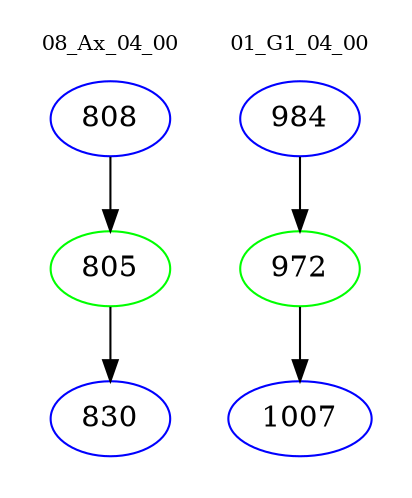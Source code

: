 digraph{
subgraph cluster_0 {
color = white
label = "08_Ax_04_00";
fontsize=10;
T0_808 [label="808", color="blue"]
T0_808 -> T0_805 [color="black"]
T0_805 [label="805", color="green"]
T0_805 -> T0_830 [color="black"]
T0_830 [label="830", color="blue"]
}
subgraph cluster_1 {
color = white
label = "01_G1_04_00";
fontsize=10;
T1_984 [label="984", color="blue"]
T1_984 -> T1_972 [color="black"]
T1_972 [label="972", color="green"]
T1_972 -> T1_1007 [color="black"]
T1_1007 [label="1007", color="blue"]
}
}
